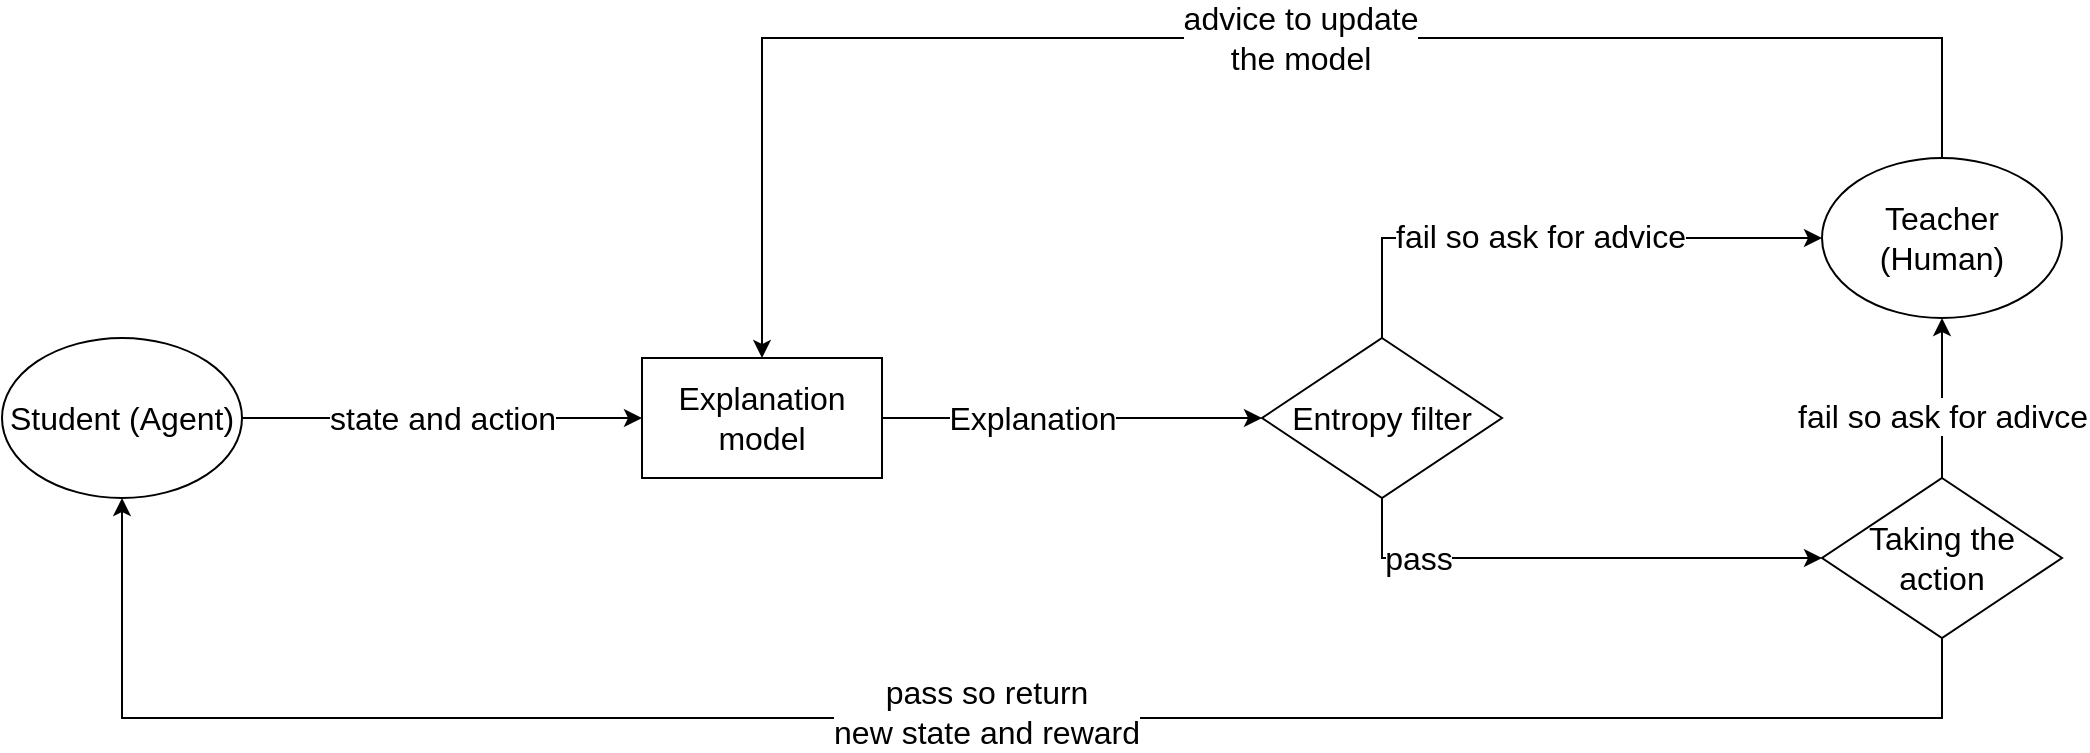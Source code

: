 <mxfile version="15.4.3" type="github">
  <diagram id="s94BZew-1kgGQWFvk4fz" name="Page-1">
    <mxGraphModel dx="2297" dy="797" grid="1" gridSize="10" guides="1" tooltips="1" connect="1" arrows="1" fold="1" page="1" pageScale="1" pageWidth="850" pageHeight="1100" math="0" shadow="0">
      <root>
        <mxCell id="0" />
        <mxCell id="1" parent="0" />
        <mxCell id="4TmoHQz32iZ2RVfKTQpo-15" style="edgeStyle=orthogonalEdgeStyle;rounded=0;orthogonalLoop=1;jettySize=auto;html=1;exitX=0.5;exitY=0;exitDx=0;exitDy=0;entryX=0.5;entryY=0;entryDx=0;entryDy=0;fontSize=16;" parent="1" source="4TmoHQz32iZ2RVfKTQpo-1" target="4TmoHQz32iZ2RVfKTQpo-4" edge="1">
          <mxGeometry relative="1" as="geometry">
            <Array as="points">
              <mxPoint x="730" y="50" />
              <mxPoint x="140" y="50" />
            </Array>
          </mxGeometry>
        </mxCell>
        <mxCell id="4TmoHQz32iZ2RVfKTQpo-28" value="advice to update&lt;br style=&quot;font-size: 16px;&quot;&gt;the model" style="edgeLabel;html=1;align=center;verticalAlign=middle;resizable=0;points=[];fontSize=16;" parent="4TmoHQz32iZ2RVfKTQpo-15" vertex="1" connectable="0">
          <mxGeometry x="0.059" relative="1" as="geometry">
            <mxPoint x="48" as="offset" />
          </mxGeometry>
        </mxCell>
        <mxCell id="4TmoHQz32iZ2RVfKTQpo-1" value="Teacher (Human)" style="ellipse;whiteSpace=wrap;html=1;fontSize=16;" parent="1" vertex="1">
          <mxGeometry x="670" y="110" width="120" height="80" as="geometry" />
        </mxCell>
        <mxCell id="4TmoHQz32iZ2RVfKTQpo-8" value="state and action" style="edgeStyle=orthogonalEdgeStyle;rounded=0;orthogonalLoop=1;jettySize=auto;html=1;fontSize=16;" parent="1" source="4TmoHQz32iZ2RVfKTQpo-2" target="4TmoHQz32iZ2RVfKTQpo-4" edge="1">
          <mxGeometry relative="1" as="geometry" />
        </mxCell>
        <mxCell id="4TmoHQz32iZ2RVfKTQpo-2" value="Student (Agent)" style="ellipse;whiteSpace=wrap;html=1;fontSize=16;" parent="1" vertex="1">
          <mxGeometry x="-240" y="200" width="120" height="80" as="geometry" />
        </mxCell>
        <mxCell id="4TmoHQz32iZ2RVfKTQpo-10" style="edgeStyle=orthogonalEdgeStyle;rounded=0;orthogonalLoop=1;jettySize=auto;html=1;entryX=0;entryY=0.5;entryDx=0;entryDy=0;fontSize=16;" parent="1" source="4TmoHQz32iZ2RVfKTQpo-3" target="4TmoHQz32iZ2RVfKTQpo-7" edge="1">
          <mxGeometry relative="1" as="geometry">
            <Array as="points">
              <mxPoint x="450" y="310" />
            </Array>
          </mxGeometry>
        </mxCell>
        <mxCell id="4TmoHQz32iZ2RVfKTQpo-22" value="pass" style="edgeLabel;html=1;align=center;verticalAlign=middle;resizable=0;points=[];fontSize=16;" parent="4TmoHQz32iZ2RVfKTQpo-10" vertex="1" connectable="0">
          <mxGeometry x="-0.5" y="-1" relative="1" as="geometry">
            <mxPoint x="-15" y="-1" as="offset" />
          </mxGeometry>
        </mxCell>
        <mxCell id="4TmoHQz32iZ2RVfKTQpo-31" style="edgeStyle=orthogonalEdgeStyle;rounded=0;orthogonalLoop=1;jettySize=auto;html=1;exitX=0.5;exitY=0;exitDx=0;exitDy=0;entryX=0;entryY=0.5;entryDx=0;entryDy=0;fontSize=16;" parent="1" source="4TmoHQz32iZ2RVfKTQpo-3" target="4TmoHQz32iZ2RVfKTQpo-1" edge="1">
          <mxGeometry relative="1" as="geometry" />
        </mxCell>
        <mxCell id="4TmoHQz32iZ2RVfKTQpo-32" value="fail so ask for advice" style="edgeLabel;html=1;align=center;verticalAlign=middle;resizable=0;points=[];fontSize=16;" parent="4TmoHQz32iZ2RVfKTQpo-31" vertex="1" connectable="0">
          <mxGeometry x="-0.044" y="1" relative="1" as="geometry">
            <mxPoint as="offset" />
          </mxGeometry>
        </mxCell>
        <mxCell id="4TmoHQz32iZ2RVfKTQpo-3" value="Entropy filter" style="rhombus;whiteSpace=wrap;html=1;fontSize=16;" parent="1" vertex="1">
          <mxGeometry x="390" y="200" width="120" height="80" as="geometry" />
        </mxCell>
        <mxCell id="4TmoHQz32iZ2RVfKTQpo-9" value="" style="edgeStyle=orthogonalEdgeStyle;rounded=0;orthogonalLoop=1;jettySize=auto;html=1;fontSize=16;" parent="1" source="4TmoHQz32iZ2RVfKTQpo-4" target="4TmoHQz32iZ2RVfKTQpo-3" edge="1">
          <mxGeometry relative="1" as="geometry" />
        </mxCell>
        <mxCell id="4TmoHQz32iZ2RVfKTQpo-30" value="Explanation" style="edgeLabel;html=1;align=center;verticalAlign=middle;resizable=0;points=[];fontSize=16;" parent="4TmoHQz32iZ2RVfKTQpo-9" vertex="1" connectable="0">
          <mxGeometry x="-0.218" relative="1" as="geometry">
            <mxPoint as="offset" />
          </mxGeometry>
        </mxCell>
        <mxCell id="4TmoHQz32iZ2RVfKTQpo-4" value="Explanation model" style="rounded=0;whiteSpace=wrap;html=1;fontSize=16;" parent="1" vertex="1">
          <mxGeometry x="80" y="210" width="120" height="60" as="geometry" />
        </mxCell>
        <mxCell id="4TmoHQz32iZ2RVfKTQpo-13" style="edgeStyle=orthogonalEdgeStyle;rounded=0;orthogonalLoop=1;jettySize=auto;html=1;fontSize=16;" parent="1" source="4TmoHQz32iZ2RVfKTQpo-7" target="4TmoHQz32iZ2RVfKTQpo-1" edge="1">
          <mxGeometry relative="1" as="geometry" />
        </mxCell>
        <mxCell id="4TmoHQz32iZ2RVfKTQpo-25" value="fail so ask for adivce" style="edgeLabel;html=1;align=center;verticalAlign=middle;resizable=0;points=[];fontSize=16;" parent="4TmoHQz32iZ2RVfKTQpo-13" vertex="1" connectable="0">
          <mxGeometry x="-0.225" relative="1" as="geometry">
            <mxPoint as="offset" />
          </mxGeometry>
        </mxCell>
        <mxCell id="4TmoHQz32iZ2RVfKTQpo-14" style="edgeStyle=orthogonalEdgeStyle;rounded=0;orthogonalLoop=1;jettySize=auto;html=1;entryX=0.5;entryY=1;entryDx=0;entryDy=0;fontSize=16;" parent="1" source="4TmoHQz32iZ2RVfKTQpo-7" target="4TmoHQz32iZ2RVfKTQpo-2" edge="1">
          <mxGeometry relative="1" as="geometry">
            <Array as="points">
              <mxPoint x="730" y="390" />
              <mxPoint x="-180" y="390" />
            </Array>
          </mxGeometry>
        </mxCell>
        <mxCell id="4TmoHQz32iZ2RVfKTQpo-33" value="pass so return &lt;br style=&quot;font-size: 16px;&quot;&gt;new state and reward" style="edgeLabel;html=1;align=center;verticalAlign=middle;resizable=0;points=[];fontSize=16;" parent="4TmoHQz32iZ2RVfKTQpo-14" vertex="1" connectable="0">
          <mxGeometry x="-0.022" y="-3" relative="1" as="geometry">
            <mxPoint as="offset" />
          </mxGeometry>
        </mxCell>
        <mxCell id="4TmoHQz32iZ2RVfKTQpo-7" value="Taking the action" style="rhombus;whiteSpace=wrap;html=1;fontSize=16;" parent="1" vertex="1">
          <mxGeometry x="670" y="270" width="120" height="80" as="geometry" />
        </mxCell>
      </root>
    </mxGraphModel>
  </diagram>
</mxfile>
